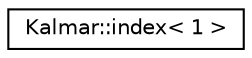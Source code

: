digraph "Graphical Class Hierarchy"
{
  edge [fontname="Helvetica",fontsize="10",labelfontname="Helvetica",labelfontsize="10"];
  node [fontname="Helvetica",fontsize="10",shape=record];
  rankdir="LR";
  Node1 [label="Kalmar::index\< 1 \>",height=0.2,width=0.4,color="black", fillcolor="white", style="filled",URL="$classKalmar_1_1index.html"];
}
